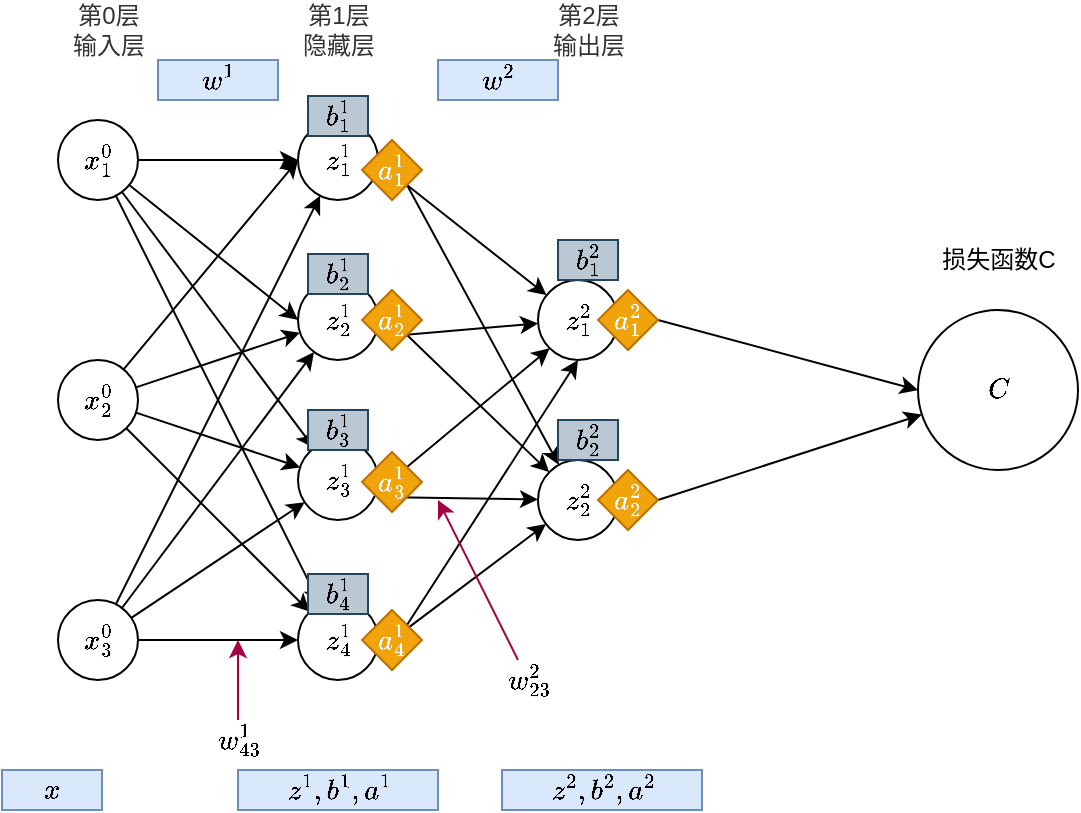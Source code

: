 <mxfile version="13.10.0" type="embed" pages="5">
    <diagram id="JoFjPnWANHTaM6GLNCuf" name="第 1 页">
        <mxGraphModel dx="1004" dy="1150" grid="1" gridSize="10" guides="1" tooltips="1" connect="1" arrows="1" fold="1" page="1" pageScale="1" pageWidth="827" pageHeight="1169" math="1" shadow="0">
            <root>
                <mxCell id="0"/>
                <mxCell id="1" parent="0"/>
                <mxCell id="11" value="" style="edgeStyle=orthogonalEdgeStyle;rounded=0;orthogonalLoop=1;jettySize=auto;html=1;" parent="1" source="2" target="5" edge="1">
                    <mxGeometry relative="1" as="geometry"/>
                </mxCell>
                <mxCell id="13" style="edgeStyle=none;rounded=0;orthogonalLoop=1;jettySize=auto;html=1;entryX=0;entryY=0.5;entryDx=0;entryDy=0;" parent="1" source="2" target="6" edge="1">
                    <mxGeometry relative="1" as="geometry"/>
                </mxCell>
                <mxCell id="15" style="edgeStyle=none;rounded=0;orthogonalLoop=1;jettySize=auto;html=1;" parent="1" source="2" target="7" edge="1">
                    <mxGeometry relative="1" as="geometry"/>
                </mxCell>
                <mxCell id="16" style="edgeStyle=none;rounded=0;orthogonalLoop=1;jettySize=auto;html=1;" parent="1" source="2" target="8" edge="1">
                    <mxGeometry relative="1" as="geometry"/>
                </mxCell>
                <mxCell id="2" value="$$x^0_1$$" style="ellipse;whiteSpace=wrap;html=1;" parent="1" vertex="1">
                    <mxGeometry x="158" y="180" width="40" height="40" as="geometry"/>
                </mxCell>
                <mxCell id="14" style="edgeStyle=none;rounded=0;orthogonalLoop=1;jettySize=auto;html=1;entryX=0;entryY=0.5;entryDx=0;entryDy=0;" parent="1" source="3" target="5" edge="1">
                    <mxGeometry relative="1" as="geometry"/>
                </mxCell>
                <mxCell id="17" style="edgeStyle=none;rounded=0;orthogonalLoop=1;jettySize=auto;html=1;" parent="1" source="3" target="6" edge="1">
                    <mxGeometry relative="1" as="geometry"/>
                </mxCell>
                <mxCell id="18" style="edgeStyle=none;rounded=0;orthogonalLoop=1;jettySize=auto;html=1;" parent="1" source="3" target="7" edge="1">
                    <mxGeometry relative="1" as="geometry"/>
                </mxCell>
                <mxCell id="19" style="edgeStyle=none;rounded=0;orthogonalLoop=1;jettySize=auto;html=1;" parent="1" source="3" target="8" edge="1">
                    <mxGeometry relative="1" as="geometry"/>
                </mxCell>
                <mxCell id="3" value="&lt;span&gt;$$x^0_2$$&lt;/span&gt;" style="ellipse;whiteSpace=wrap;html=1;" parent="1" vertex="1">
                    <mxGeometry x="158" y="300" width="40" height="40" as="geometry"/>
                </mxCell>
                <mxCell id="20" style="edgeStyle=none;rounded=0;orthogonalLoop=1;jettySize=auto;html=1;" parent="1" source="4" target="5" edge="1">
                    <mxGeometry relative="1" as="geometry"/>
                </mxCell>
                <mxCell id="21" style="edgeStyle=none;rounded=0;orthogonalLoop=1;jettySize=auto;html=1;" parent="1" source="4" target="6" edge="1">
                    <mxGeometry relative="1" as="geometry"/>
                </mxCell>
                <mxCell id="22" style="edgeStyle=none;rounded=0;orthogonalLoop=1;jettySize=auto;html=1;" parent="1" source="4" target="7" edge="1">
                    <mxGeometry relative="1" as="geometry"/>
                </mxCell>
                <mxCell id="23" style="edgeStyle=none;rounded=0;orthogonalLoop=1;jettySize=auto;html=1;exitX=1;exitY=0.5;exitDx=0;exitDy=0;" parent="1" source="4" target="8" edge="1">
                    <mxGeometry relative="1" as="geometry"/>
                </mxCell>
                <mxCell id="4" value="$$x^0_3$$" style="ellipse;whiteSpace=wrap;html=1;" parent="1" vertex="1">
                    <mxGeometry x="158" y="420" width="40" height="40" as="geometry"/>
                </mxCell>
                <mxCell id="26" style="edgeStyle=none;rounded=0;orthogonalLoop=1;jettySize=auto;html=1;exitX=1;exitY=1;exitDx=0;exitDy=0;" parent="1" source="53" target="9" edge="1">
                    <mxGeometry relative="1" as="geometry"/>
                </mxCell>
                <mxCell id="27" style="edgeStyle=none;rounded=0;orthogonalLoop=1;jettySize=auto;html=1;exitX=1;exitY=1;exitDx=0;exitDy=0;" parent="1" source="53" target="10" edge="1">
                    <mxGeometry relative="1" as="geometry"/>
                </mxCell>
                <mxCell id="5" value="$$z^1_1$$" style="ellipse;whiteSpace=wrap;html=1;" parent="1" vertex="1">
                    <mxGeometry x="278" y="180" width="40" height="40" as="geometry"/>
                </mxCell>
                <mxCell id="28" style="edgeStyle=none;rounded=0;orthogonalLoop=1;jettySize=auto;html=1;" parent="1" target="9" edge="1">
                    <mxGeometry relative="1" as="geometry">
                        <mxPoint x="325" y="288" as="sourcePoint"/>
                    </mxGeometry>
                </mxCell>
                <mxCell id="29" style="edgeStyle=none;rounded=0;orthogonalLoop=1;jettySize=auto;html=1;exitX=1;exitY=1;exitDx=0;exitDy=0;" parent="1" source="56" target="10" edge="1">
                    <mxGeometry relative="1" as="geometry"/>
                </mxCell>
                <mxCell id="6" value="$$z_2^1$$" style="ellipse;whiteSpace=wrap;html=1;" parent="1" vertex="1">
                    <mxGeometry x="278" y="260" width="40" height="40" as="geometry"/>
                </mxCell>
                <mxCell id="30" style="edgeStyle=none;rounded=0;orthogonalLoop=1;jettySize=auto;html=1;exitX=1;exitY=0;exitDx=0;exitDy=0;entryX=0;entryY=1;entryDx=0;entryDy=0;" parent="1" source="57" target="9" edge="1">
                    <mxGeometry relative="1" as="geometry"/>
                </mxCell>
                <mxCell id="32" style="edgeStyle=none;rounded=0;orthogonalLoop=1;jettySize=auto;html=1;exitX=0;exitY=1;exitDx=0;exitDy=0;" parent="1" source="57" target="10" edge="1">
                    <mxGeometry relative="1" as="geometry"/>
                </mxCell>
                <mxCell id="7" value="$$z_3^1$$" style="ellipse;whiteSpace=wrap;html=1;" parent="1" vertex="1">
                    <mxGeometry x="278" y="340" width="40" height="40" as="geometry"/>
                </mxCell>
                <mxCell id="31" style="edgeStyle=none;rounded=0;orthogonalLoop=1;jettySize=auto;html=1;entryX=0.5;entryY=1;entryDx=0;entryDy=0;exitX=1;exitY=0;exitDx=0;exitDy=0;" parent="1" source="59" target="9" edge="1">
                    <mxGeometry relative="1" as="geometry"/>
                </mxCell>
                <mxCell id="33" style="edgeStyle=none;rounded=0;orthogonalLoop=1;jettySize=auto;html=1;" parent="1" source="59" target="10" edge="1">
                    <mxGeometry relative="1" as="geometry"/>
                </mxCell>
                <mxCell id="8" value="$$z_4^1$$" style="ellipse;whiteSpace=wrap;html=1;" parent="1" vertex="1">
                    <mxGeometry x="278" y="420" width="40" height="40" as="geometry"/>
                </mxCell>
                <mxCell id="9" value="$$z^2_1$$" style="ellipse;whiteSpace=wrap;html=1;" parent="1" vertex="1">
                    <mxGeometry x="398" y="260" width="40" height="40" as="geometry"/>
                </mxCell>
                <mxCell id="10" value="$$z^2_2$$" style="ellipse;whiteSpace=wrap;html=1;" parent="1" vertex="1">
                    <mxGeometry x="398" y="350" width="40" height="40" as="geometry"/>
                </mxCell>
                <mxCell id="24" style="edgeStyle=none;rounded=0;orthogonalLoop=1;jettySize=auto;html=1;exitX=1;exitY=0;exitDx=0;exitDy=0;" parent="1" source="4" target="4" edge="1">
                    <mxGeometry relative="1" as="geometry"/>
                </mxCell>
                <mxCell id="34" style="edgeStyle=none;rounded=0;orthogonalLoop=1;jettySize=auto;html=1;exitX=1;exitY=1;exitDx=0;exitDy=0;" parent="1" source="5" target="5" edge="1">
                    <mxGeometry relative="1" as="geometry"/>
                </mxCell>
                <mxCell id="36" value="第0层&lt;br&gt;输入层" style="text;html=1;resizable=0;autosize=1;align=center;verticalAlign=middle;points=[];fillColor=none;strokeColor=none;rounded=0;fontColor=#333333;" parent="1" vertex="1">
                    <mxGeometry x="158" y="120" width="50" height="30" as="geometry"/>
                </mxCell>
                <mxCell id="37" value="第1层&lt;br&gt;隐藏层" style="text;html=1;resizable=0;autosize=1;align=center;verticalAlign=middle;points=[];fillColor=none;strokeColor=none;rounded=0;fontColor=#333333;" parent="1" vertex="1">
                    <mxGeometry x="273" y="120" width="50" height="30" as="geometry"/>
                </mxCell>
                <mxCell id="38" value="第2层&lt;br&gt;输出层" style="text;html=1;resizable=0;autosize=1;align=center;verticalAlign=middle;points=[];fillColor=none;strokeColor=none;rounded=0;fontColor=#333333;" parent="1" vertex="1">
                    <mxGeometry x="398" y="120" width="50" height="30" as="geometry"/>
                </mxCell>
                <mxCell id="40" style="edgeStyle=none;rounded=0;orthogonalLoop=1;jettySize=auto;html=1;fillColor=#d80073;strokeColor=#A50040;" parent="1" source="39" edge="1">
                    <mxGeometry relative="1" as="geometry">
                        <mxPoint x="348" y="370" as="targetPoint"/>
                    </mxGeometry>
                </mxCell>
                <mxCell id="39" value="$$w_{23}^2$$" style="text;html=1;resizable=0;autosize=1;align=center;verticalAlign=middle;points=[];fillColor=none;strokeColor=none;rounded=0;" parent="1" vertex="1">
                    <mxGeometry x="348" y="450" width="90" height="20" as="geometry"/>
                </mxCell>
                <mxCell id="42" style="edgeStyle=none;rounded=0;orthogonalLoop=1;jettySize=auto;html=1;fillColor=#d80073;strokeColor=#A50040;" parent="1" source="41" edge="1">
                    <mxGeometry relative="1" as="geometry">
                        <mxPoint x="248" y="440" as="targetPoint"/>
                    </mxGeometry>
                </mxCell>
                <mxCell id="41" value="$$w_{43}^1$$" style="text;html=1;resizable=0;autosize=1;align=center;verticalAlign=middle;points=[];fillColor=none;strokeColor=none;rounded=0;" parent="1" vertex="1">
                    <mxGeometry x="203" y="480" width="90" height="20" as="geometry"/>
                </mxCell>
                <mxCell id="44" value="$$b_2^1$$" style="whiteSpace=wrap;html=1;fillColor=#bac8d3;strokeColor=#23445d;" parent="1" vertex="1">
                    <mxGeometry x="283" y="247" width="30" height="20" as="geometry"/>
                </mxCell>
                <mxCell id="45" value="$$b_3^1$$" style="whiteSpace=wrap;html=1;fillColor=#bac8d3;strokeColor=#23445d;" parent="1" vertex="1">
                    <mxGeometry x="283" y="325" width="30" height="20" as="geometry"/>
                </mxCell>
                <mxCell id="46" value="$$b_4^1$$" style="whiteSpace=wrap;html=1;fillColor=#bac8d3;strokeColor=#23445d;" parent="1" vertex="1">
                    <mxGeometry x="283" y="407" width="30" height="20" as="geometry"/>
                </mxCell>
                <mxCell id="47" value="$$b_1^2$$" style="whiteSpace=wrap;html=1;fillColor=#bac8d3;strokeColor=#23445d;" parent="1" vertex="1">
                    <mxGeometry x="408" y="240" width="30" height="20" as="geometry"/>
                </mxCell>
                <mxCell id="48" value="$$b_2^2$$" style="whiteSpace=wrap;html=1;fillColor=#bac8d3;strokeColor=#23445d;" parent="1" vertex="1">
                    <mxGeometry x="408" y="330" width="30" height="20" as="geometry"/>
                </mxCell>
                <mxCell id="49" value="$$b_1^1$$" style="whiteSpace=wrap;html=1;fillColor=#bac8d3;strokeColor=#23445d;" parent="1" vertex="1">
                    <mxGeometry x="283" y="168" width="30" height="20" as="geometry"/>
                </mxCell>
                <mxCell id="53" value="$$a_1^1$$" style="rhombus;whiteSpace=wrap;html=1;fillColor=#f0a30a;strokeColor=#BD7000;fontColor=#ffffff;" parent="1" vertex="1">
                    <mxGeometry x="310" y="190" width="30" height="30" as="geometry"/>
                </mxCell>
                <mxCell id="56" value="$$a_2^1$$" style="rhombus;whiteSpace=wrap;html=1;fillColor=#f0a30a;strokeColor=#BD7000;fontColor=#ffffff;" parent="1" vertex="1">
                    <mxGeometry x="310" y="265" width="30" height="30" as="geometry"/>
                </mxCell>
                <mxCell id="57" value="$$a_3^1$$" style="rhombus;whiteSpace=wrap;html=1;fillColor=#f0a30a;strokeColor=#BD7000;fontColor=#ffffff;" parent="1" vertex="1">
                    <mxGeometry x="310" y="346" width="30" height="30" as="geometry"/>
                </mxCell>
                <mxCell id="59" value="$$a_4^1$$" style="rhombus;whiteSpace=wrap;html=1;fillColor=#f0a30a;strokeColor=#BD7000;fontColor=#ffffff;" parent="1" vertex="1">
                    <mxGeometry x="310" y="425" width="30" height="30" as="geometry"/>
                </mxCell>
                <mxCell id="68" style="edgeStyle=none;rounded=0;orthogonalLoop=1;jettySize=auto;html=1;exitX=1;exitY=0.5;exitDx=0;exitDy=0;entryX=0;entryY=0.5;entryDx=0;entryDy=0;" parent="1" source="61" target="67" edge="1">
                    <mxGeometry relative="1" as="geometry"/>
                </mxCell>
                <mxCell id="61" value="$$a_1^2$$" style="rhombus;whiteSpace=wrap;html=1;fillColor=#f0a30a;strokeColor=#BD7000;fontColor=#ffffff;" parent="1" vertex="1">
                    <mxGeometry x="428" y="265" width="30" height="30" as="geometry"/>
                </mxCell>
                <mxCell id="69" style="edgeStyle=none;rounded=0;orthogonalLoop=1;jettySize=auto;html=1;exitX=1;exitY=0.5;exitDx=0;exitDy=0;" parent="1" source="62" target="67" edge="1">
                    <mxGeometry relative="1" as="geometry"/>
                </mxCell>
                <mxCell id="62" value="$$a_2^2$$" style="rhombus;whiteSpace=wrap;html=1;fillColor=#f0a30a;strokeColor=#BD7000;fontColor=#ffffff;" parent="1" vertex="1">
                    <mxGeometry x="428" y="355" width="30" height="30" as="geometry"/>
                </mxCell>
                <mxCell id="67" value="$$C$$" style="ellipse;whiteSpace=wrap;html=1;" parent="1" vertex="1">
                    <mxGeometry x="588" y="275" width="80" height="80" as="geometry"/>
                </mxCell>
                <mxCell id="72" value="损失函数C" style="text;html=1;resizable=0;autosize=1;align=center;verticalAlign=middle;points=[];fillColor=none;strokeColor=none;rounded=0;" parent="1" vertex="1">
                    <mxGeometry x="593" y="240" width="70" height="20" as="geometry"/>
                </mxCell>
                <mxCell id="73" value="$$x$$" style="text;html=1;resizable=0;autosize=1;align=center;verticalAlign=middle;points=[];fillColor=#dae8fc;strokeColor=#6c8ebf;rounded=0;" parent="1" vertex="1">
                    <mxGeometry x="130" y="505" width="50" height="20" as="geometry"/>
                </mxCell>
                <mxCell id="74" value="$$z^1,b^1,a^1$$" style="text;html=1;resizable=0;autosize=1;align=center;verticalAlign=middle;points=[];fillColor=#dae8fc;strokeColor=#6c8ebf;rounded=0;" parent="1" vertex="1">
                    <mxGeometry x="248" y="505" width="100" height="20" as="geometry"/>
                </mxCell>
                <mxCell id="75" value="$$w^1$$" style="text;html=1;resizable=0;autosize=1;align=center;verticalAlign=middle;points=[];fillColor=#dae8fc;strokeColor=#6c8ebf;rounded=0;" parent="1" vertex="1">
                    <mxGeometry x="208" y="150" width="60" height="20" as="geometry"/>
                </mxCell>
                <mxCell id="76" value="$$w^2$$" style="text;html=1;resizable=0;autosize=1;align=center;verticalAlign=middle;points=[];fillColor=#dae8fc;strokeColor=#6c8ebf;rounded=0;" parent="1" vertex="1">
                    <mxGeometry x="348" y="150" width="60" height="20" as="geometry"/>
                </mxCell>
                <mxCell id="77" value="$$z^2,b^2,a^2$$" style="text;html=1;resizable=0;autosize=1;align=center;verticalAlign=middle;points=[];fillColor=#dae8fc;strokeColor=#6c8ebf;rounded=0;" parent="1" vertex="1">
                    <mxGeometry x="380" y="505" width="100" height="20" as="geometry"/>
                </mxCell>
            </root>
        </mxGraphModel>
    </diagram>
    <diagram id="4fhGQCXXHuoIsLix_Lll" name="第 2 页">
        <mxGraphModel dx="1004" dy="1150" grid="1" gridSize="10" guides="1" tooltips="1" connect="1" arrows="1" fold="1" page="1" pageScale="1" pageWidth="1169" pageHeight="827" math="1" shadow="0">
            <root>
                <mxCell id="74tUjY_nfa3C_GWKzN-9-0"/>
                <mxCell id="74tUjY_nfa3C_GWKzN-9-1" parent="74tUjY_nfa3C_GWKzN-9-0"/>
                <mxCell id="bEuXkwAcWk5tNLvYDgNL-44" value="" style="whiteSpace=wrap;html=1;rounded=1;opacity=60;" parent="74tUjY_nfa3C_GWKzN-9-1" vertex="1">
                    <mxGeometry x="620" y="180" width="390" height="150" as="geometry"/>
                </mxCell>
                <mxCell id="bEuXkwAcWk5tNLvYDgNL-43" value="" style="whiteSpace=wrap;html=1;glass=1;rounded=1;fillColor=none;opacity=60;" parent="74tUjY_nfa3C_GWKzN-9-1" vertex="1">
                    <mxGeometry x="220" y="180" width="390" height="150" as="geometry"/>
                </mxCell>
                <mxCell id="bEuXkwAcWk5tNLvYDgNL-17" style="edgeStyle=none;rounded=0;orthogonalLoop=1;jettySize=auto;html=1;exitX=1;exitY=0.5;exitDx=0;exitDy=0;entryX=0;entryY=0.5;entryDx=0;entryDy=0;" parent="74tUjY_nfa3C_GWKzN-9-1" source="bEuXkwAcWk5tNLvYDgNL-0" target="bEuXkwAcWk5tNLvYDgNL-2" edge="1">
                    <mxGeometry relative="1" as="geometry"/>
                </mxCell>
                <mxCell id="bEuXkwAcWk5tNLvYDgNL-0" value="$$x$$" style="whiteSpace=wrap;html=1;" parent="74tUjY_nfa3C_GWKzN-9-1" vertex="1">
                    <mxGeometry x="160" y="200" width="40" height="40" as="geometry"/>
                </mxCell>
                <mxCell id="bEuXkwAcWk5tNLvYDgNL-18" style="edgeStyle=none;rounded=0;orthogonalLoop=1;jettySize=auto;html=1;" parent="74tUjY_nfa3C_GWKzN-9-1" source="bEuXkwAcWk5tNLvYDgNL-36" target="bEuXkwAcWk5tNLvYDgNL-2" edge="1">
                    <mxGeometry relative="1" as="geometry">
                        <mxPoint x="200" y="300" as="sourcePoint"/>
                    </mxGeometry>
                </mxCell>
                <mxCell id="bEuXkwAcWk5tNLvYDgNL-19" style="edgeStyle=none;rounded=0;orthogonalLoop=1;jettySize=auto;html=1;exitX=1;exitY=0.5;exitDx=0;exitDy=0;" parent="74tUjY_nfa3C_GWKzN-9-1" source="bEuXkwAcWk5tNLvYDgNL-2" target="bEuXkwAcWk5tNLvYDgNL-5" edge="1">
                    <mxGeometry relative="1" as="geometry"/>
                </mxCell>
                <mxCell id="bEuXkwAcWk5tNLvYDgNL-2" value="$$\times$$" style="ellipse;whiteSpace=wrap;html=1;fillColor=#f5f5f5;strokeColor=#666666;fontColor=#333333;" parent="74tUjY_nfa3C_GWKzN-9-1" vertex="1">
                    <mxGeometry x="240" y="200" width="40" height="40" as="geometry"/>
                </mxCell>
                <mxCell id="bEuXkwAcWk5tNLvYDgNL-22" value="" style="edgeStyle=none;rounded=0;orthogonalLoop=1;jettySize=auto;html=1;" parent="74tUjY_nfa3C_GWKzN-9-1" source="bEuXkwAcWk5tNLvYDgNL-4" target="bEuXkwAcWk5tNLvYDgNL-6" edge="1">
                    <mxGeometry relative="1" as="geometry"/>
                </mxCell>
                <mxCell id="bEuXkwAcWk5tNLvYDgNL-4" value="$$z^1$$" style="whiteSpace=wrap;html=1;" parent="74tUjY_nfa3C_GWKzN-9-1" vertex="1">
                    <mxGeometry x="400" y="200" width="40" height="40" as="geometry"/>
                </mxCell>
                <mxCell id="bEuXkwAcWk5tNLvYDgNL-21" value="" style="edgeStyle=none;rounded=0;orthogonalLoop=1;jettySize=auto;html=1;" parent="74tUjY_nfa3C_GWKzN-9-1" source="bEuXkwAcWk5tNLvYDgNL-5" target="bEuXkwAcWk5tNLvYDgNL-4" edge="1">
                    <mxGeometry relative="1" as="geometry"/>
                </mxCell>
                <mxCell id="bEuXkwAcWk5tNLvYDgNL-5" value="$$+$$" style="ellipse;whiteSpace=wrap;html=1;fillColor=#f5f5f5;strokeColor=#666666;fontColor=#333333;" parent="74tUjY_nfa3C_GWKzN-9-1" vertex="1">
                    <mxGeometry x="320" y="200" width="40" height="40" as="geometry"/>
                </mxCell>
                <mxCell id="bEuXkwAcWk5tNLvYDgNL-23" value="" style="edgeStyle=none;rounded=0;orthogonalLoop=1;jettySize=auto;html=1;" parent="74tUjY_nfa3C_GWKzN-9-1" source="bEuXkwAcWk5tNLvYDgNL-6" target="bEuXkwAcWk5tNLvYDgNL-8" edge="1">
                    <mxGeometry relative="1" as="geometry"/>
                </mxCell>
                <mxCell id="bEuXkwAcWk5tNLvYDgNL-6" value="$$\sigma^1$$" style="ellipse;whiteSpace=wrap;html=1;fillColor=#f5f5f5;strokeColor=#666666;fontColor=#333333;" parent="74tUjY_nfa3C_GWKzN-9-1" vertex="1">
                    <mxGeometry x="480" y="200" width="40" height="40" as="geometry"/>
                </mxCell>
                <mxCell id="bEuXkwAcWk5tNLvYDgNL-20" style="edgeStyle=none;rounded=0;orthogonalLoop=1;jettySize=auto;html=1;exitX=0.5;exitY=0;exitDx=0;exitDy=0;entryX=0.5;entryY=1;entryDx=0;entryDy=0;" parent="74tUjY_nfa3C_GWKzN-9-1" source="bEuXkwAcWk5tNLvYDgNL-7" target="bEuXkwAcWk5tNLvYDgNL-5" edge="1">
                    <mxGeometry relative="1" as="geometry"/>
                </mxCell>
                <mxCell id="bEuXkwAcWk5tNLvYDgNL-7" value="$$b^1$$" style="whiteSpace=wrap;html=1;" parent="74tUjY_nfa3C_GWKzN-9-1" vertex="1">
                    <mxGeometry x="320" y="280" width="40" height="40" as="geometry"/>
                </mxCell>
                <mxCell id="bEuXkwAcWk5tNLvYDgNL-25" value="" style="edgeStyle=none;rounded=0;orthogonalLoop=1;jettySize=auto;html=1;" parent="74tUjY_nfa3C_GWKzN-9-1" source="bEuXkwAcWk5tNLvYDgNL-8" target="bEuXkwAcWk5tNLvYDgNL-10" edge="1">
                    <mxGeometry relative="1" as="geometry"/>
                </mxCell>
                <mxCell id="bEuXkwAcWk5tNLvYDgNL-8" value="$$a^1$$" style="whiteSpace=wrap;html=1;" parent="74tUjY_nfa3C_GWKzN-9-1" vertex="1">
                    <mxGeometry x="560" y="200" width="40" height="40" as="geometry"/>
                </mxCell>
                <mxCell id="bEuXkwAcWk5tNLvYDgNL-42" value="" style="edgeStyle=none;rounded=0;orthogonalLoop=1;jettySize=auto;html=1;" parent="74tUjY_nfa3C_GWKzN-9-1" source="bEuXkwAcWk5tNLvYDgNL-9" target="bEuXkwAcWk5tNLvYDgNL-10" edge="1">
                    <mxGeometry relative="1" as="geometry"/>
                </mxCell>
                <mxCell id="bEuXkwAcWk5tNLvYDgNL-9" value="$$w^2$$" style="whiteSpace=wrap;html=1;fillColor=#f8cecc;strokeColor=#b85450;" parent="74tUjY_nfa3C_GWKzN-9-1" vertex="1">
                    <mxGeometry x="640" y="280" width="40" height="40" as="geometry"/>
                </mxCell>
                <mxCell id="bEuXkwAcWk5tNLvYDgNL-26" value="" style="edgeStyle=none;rounded=0;orthogonalLoop=1;jettySize=auto;html=1;" parent="74tUjY_nfa3C_GWKzN-9-1" source="bEuXkwAcWk5tNLvYDgNL-10" target="bEuXkwAcWk5tNLvYDgNL-12" edge="1">
                    <mxGeometry relative="1" as="geometry"/>
                </mxCell>
                <mxCell id="bEuXkwAcWk5tNLvYDgNL-10" value="$$\times$$" style="ellipse;whiteSpace=wrap;html=1;fillColor=#f5f5f5;strokeColor=#666666;fontColor=#333333;" parent="74tUjY_nfa3C_GWKzN-9-1" vertex="1">
                    <mxGeometry x="640" y="200" width="40" height="40" as="geometry"/>
                </mxCell>
                <mxCell id="bEuXkwAcWk5tNLvYDgNL-30" value="" style="edgeStyle=none;rounded=0;orthogonalLoop=1;jettySize=auto;html=1;" parent="74tUjY_nfa3C_GWKzN-9-1" source="bEuXkwAcWk5tNLvYDgNL-11" target="bEuXkwAcWk5tNLvYDgNL-15" edge="1">
                    <mxGeometry relative="1" as="geometry"/>
                </mxCell>
                <mxCell id="bEuXkwAcWk5tNLvYDgNL-11" value="$$z^2$$" style="whiteSpace=wrap;html=1;" parent="74tUjY_nfa3C_GWKzN-9-1" vertex="1">
                    <mxGeometry x="800" y="200" width="40" height="40" as="geometry"/>
                </mxCell>
                <mxCell id="bEuXkwAcWk5tNLvYDgNL-29" value="" style="edgeStyle=none;rounded=0;orthogonalLoop=1;jettySize=auto;html=1;" parent="74tUjY_nfa3C_GWKzN-9-1" source="bEuXkwAcWk5tNLvYDgNL-12" target="bEuXkwAcWk5tNLvYDgNL-11" edge="1">
                    <mxGeometry relative="1" as="geometry"/>
                </mxCell>
                <mxCell id="bEuXkwAcWk5tNLvYDgNL-12" value="$$+$$" style="ellipse;whiteSpace=wrap;html=1;fillColor=#f5f5f5;strokeColor=#666666;fontColor=#333333;" parent="74tUjY_nfa3C_GWKzN-9-1" vertex="1">
                    <mxGeometry x="720" y="200" width="40" height="40" as="geometry"/>
                </mxCell>
                <mxCell id="bEuXkwAcWk5tNLvYDgNL-27" value="" style="edgeStyle=none;rounded=0;orthogonalLoop=1;jettySize=auto;html=1;" parent="74tUjY_nfa3C_GWKzN-9-1" source="bEuXkwAcWk5tNLvYDgNL-13" target="bEuXkwAcWk5tNLvYDgNL-12" edge="1">
                    <mxGeometry relative="1" as="geometry"/>
                </mxCell>
                <mxCell id="bEuXkwAcWk5tNLvYDgNL-13" value="$$b^2$$" style="whiteSpace=wrap;html=1;fillColor=#f8cecc;strokeColor=#b85450;" parent="74tUjY_nfa3C_GWKzN-9-1" vertex="1">
                    <mxGeometry x="720" y="280" width="40" height="40" as="geometry"/>
                </mxCell>
                <mxCell id="bEuXkwAcWk5tNLvYDgNL-31" value="" style="edgeStyle=none;rounded=0;orthogonalLoop=1;jettySize=auto;html=1;" parent="74tUjY_nfa3C_GWKzN-9-1" source="bEuXkwAcWk5tNLvYDgNL-15" target="bEuXkwAcWk5tNLvYDgNL-16" edge="1">
                    <mxGeometry relative="1" as="geometry"/>
                </mxCell>
                <mxCell id="bEuXkwAcWk5tNLvYDgNL-15" value="$$\sigma^2$$" style="ellipse;whiteSpace=wrap;html=1;fillColor=#f5f5f5;strokeColor=#666666;fontColor=#333333;" parent="74tUjY_nfa3C_GWKzN-9-1" vertex="1">
                    <mxGeometry x="880" y="200" width="40" height="40" as="geometry"/>
                </mxCell>
                <mxCell id="bEuXkwAcWk5tNLvYDgNL-39" value="" style="edgeStyle=none;rounded=0;orthogonalLoop=1;jettySize=auto;html=1;" parent="74tUjY_nfa3C_GWKzN-9-1" source="bEuXkwAcWk5tNLvYDgNL-16" edge="1">
                    <mxGeometry relative="1" as="geometry">
                        <mxPoint x="1040" y="220" as="targetPoint"/>
                    </mxGeometry>
                </mxCell>
                <mxCell id="bEuXkwAcWk5tNLvYDgNL-16" value="$$a^2$$" style="whiteSpace=wrap;html=1;fillColor=#f8cecc;strokeColor=#b85450;" parent="74tUjY_nfa3C_GWKzN-9-1" vertex="1">
                    <mxGeometry x="960" y="200" width="40" height="40" as="geometry"/>
                </mxCell>
                <mxCell id="bEuXkwAcWk5tNLvYDgNL-32" value="$$x$$" style="whiteSpace=wrap;html=1;" parent="74tUjY_nfa3C_GWKzN-9-1" vertex="1">
                    <mxGeometry x="160" y="200" width="40" height="40" as="geometry"/>
                </mxCell>
                <mxCell id="bEuXkwAcWk5tNLvYDgNL-33" value="$$z^2$$" style="whiteSpace=wrap;html=1;fillColor=#f8cecc;strokeColor=#b85450;" parent="74tUjY_nfa3C_GWKzN-9-1" vertex="1">
                    <mxGeometry x="800" y="200" width="40" height="40" as="geometry"/>
                </mxCell>
                <mxCell id="bEuXkwAcWk5tNLvYDgNL-34" value="$$a^1$$" style="whiteSpace=wrap;html=1;fillColor=#f8cecc;strokeColor=#b85450;" parent="74tUjY_nfa3C_GWKzN-9-1" vertex="1">
                    <mxGeometry x="560" y="200" width="40" height="40" as="geometry"/>
                </mxCell>
                <mxCell id="bEuXkwAcWk5tNLvYDgNL-35" value="$$z^1$$" style="whiteSpace=wrap;html=1;fillColor=#f8cecc;strokeColor=#b85450;" parent="74tUjY_nfa3C_GWKzN-9-1" vertex="1">
                    <mxGeometry x="400" y="200" width="40" height="40" as="geometry"/>
                </mxCell>
                <mxCell id="bEuXkwAcWk5tNLvYDgNL-36" value="$$w^1$$" style="whiteSpace=wrap;html=1;fillColor=#f8cecc;strokeColor=#b85450;" parent="74tUjY_nfa3C_GWKzN-9-1" vertex="1">
                    <mxGeometry x="240" y="280" width="40" height="40" as="geometry"/>
                </mxCell>
                <mxCell id="bEuXkwAcWk5tNLvYDgNL-37" value="$$b^1$$" style="whiteSpace=wrap;html=1;fillColor=#f8cecc;strokeColor=#b85450;" parent="74tUjY_nfa3C_GWKzN-9-1" vertex="1">
                    <mxGeometry x="320" y="280" width="40" height="40" as="geometry"/>
                </mxCell>
                <mxCell id="bEuXkwAcWk5tNLvYDgNL-45" value="第1层" style="text;html=1;resizable=0;autosize=1;align=center;verticalAlign=middle;points=[];fillColor=none;strokeColor=none;rounded=0;shadow=1;glass=1;sketch=1;opacity=60;" parent="74tUjY_nfa3C_GWKzN-9-1" vertex="1">
                    <mxGeometry x="515" y="300" width="50" height="20" as="geometry"/>
                </mxCell>
                <mxCell id="bEuXkwAcWk5tNLvYDgNL-46" value="第2层" style="text;html=1;resizable=0;autosize=1;align=center;verticalAlign=middle;points=[];fillColor=none;strokeColor=none;rounded=0;shadow=1;glass=1;sketch=1;opacity=60;" parent="74tUjY_nfa3C_GWKzN-9-1" vertex="1">
                    <mxGeometry x="950" y="300" width="50" height="20" as="geometry"/>
                </mxCell>
                <mxCell id="bEuXkwAcWk5tNLvYDgNL-66" value="" style="group" parent="74tUjY_nfa3C_GWKzN-9-1" vertex="1" connectable="0">
                    <mxGeometry x="160" y="340" width="450" height="150" as="geometry"/>
                </mxCell>
                <mxCell id="bEuXkwAcWk5tNLvYDgNL-47" value="" style="whiteSpace=wrap;html=1;rounded=1;opacity=60;" parent="bEuXkwAcWk5tNLvYDgNL-66" vertex="1">
                    <mxGeometry x="60" width="390" height="150" as="geometry"/>
                </mxCell>
                <mxCell id="bEuXkwAcWk5tNLvYDgNL-49" value="$$a^{L-1}$$" style="whiteSpace=wrap;html=1;fillColor=#ffcccc;strokeColor=#36393d;" parent="bEuXkwAcWk5tNLvYDgNL-66" vertex="1">
                    <mxGeometry y="20" width="40" height="40" as="geometry"/>
                </mxCell>
                <mxCell id="bEuXkwAcWk5tNLvYDgNL-51" value="$$w^L$$" style="whiteSpace=wrap;html=1;fillColor=#f8cecc;strokeColor=#b85450;" parent="bEuXkwAcWk5tNLvYDgNL-66" vertex="1">
                    <mxGeometry x="80" y="100" width="40" height="40" as="geometry"/>
                </mxCell>
                <mxCell id="bEuXkwAcWk5tNLvYDgNL-53" value="$$\times$$" style="ellipse;whiteSpace=wrap;html=1;fillColor=#f5f5f5;strokeColor=#666666;fontColor=#333333;" parent="bEuXkwAcWk5tNLvYDgNL-66" vertex="1">
                    <mxGeometry x="80" y="20" width="40" height="40" as="geometry"/>
                </mxCell>
                <mxCell id="bEuXkwAcWk5tNLvYDgNL-48" value="" style="edgeStyle=none;rounded=0;orthogonalLoop=1;jettySize=auto;html=1;" parent="bEuXkwAcWk5tNLvYDgNL-66" source="bEuXkwAcWk5tNLvYDgNL-49" target="bEuXkwAcWk5tNLvYDgNL-53" edge="1">
                    <mxGeometry relative="1" as="geometry"/>
                </mxCell>
                <mxCell id="bEuXkwAcWk5tNLvYDgNL-50" value="" style="edgeStyle=none;rounded=0;orthogonalLoop=1;jettySize=auto;html=1;" parent="bEuXkwAcWk5tNLvYDgNL-66" source="bEuXkwAcWk5tNLvYDgNL-51" target="bEuXkwAcWk5tNLvYDgNL-53" edge="1">
                    <mxGeometry relative="1" as="geometry"/>
                </mxCell>
                <mxCell id="bEuXkwAcWk5tNLvYDgNL-55" value="$$z^L$$" style="whiteSpace=wrap;html=1;fillColor=#ffcccc;strokeColor=#36393d;" parent="bEuXkwAcWk5tNLvYDgNL-66" vertex="1">
                    <mxGeometry x="240" y="20" width="40" height="40" as="geometry"/>
                </mxCell>
                <mxCell id="bEuXkwAcWk5tNLvYDgNL-56" value="" style="edgeStyle=none;rounded=0;orthogonalLoop=1;jettySize=auto;html=1;" parent="bEuXkwAcWk5tNLvYDgNL-66" source="bEuXkwAcWk5tNLvYDgNL-57" target="bEuXkwAcWk5tNLvYDgNL-55" edge="1">
                    <mxGeometry relative="1" as="geometry"/>
                </mxCell>
                <mxCell id="bEuXkwAcWk5tNLvYDgNL-57" value="$$+$$" style="ellipse;whiteSpace=wrap;html=1;fillColor=#f5f5f5;strokeColor=#666666;fontColor=#333333;" parent="bEuXkwAcWk5tNLvYDgNL-66" vertex="1">
                    <mxGeometry x="160" y="20" width="40" height="40" as="geometry"/>
                </mxCell>
                <mxCell id="bEuXkwAcWk5tNLvYDgNL-52" value="" style="edgeStyle=none;rounded=0;orthogonalLoop=1;jettySize=auto;html=1;" parent="bEuXkwAcWk5tNLvYDgNL-66" source="bEuXkwAcWk5tNLvYDgNL-53" target="bEuXkwAcWk5tNLvYDgNL-57" edge="1">
                    <mxGeometry relative="1" as="geometry"/>
                </mxCell>
                <mxCell id="bEuXkwAcWk5tNLvYDgNL-58" value="" style="edgeStyle=none;rounded=0;orthogonalLoop=1;jettySize=auto;html=1;" parent="bEuXkwAcWk5tNLvYDgNL-66" source="bEuXkwAcWk5tNLvYDgNL-59" target="bEuXkwAcWk5tNLvYDgNL-57" edge="1">
                    <mxGeometry relative="1" as="geometry"/>
                </mxCell>
                <mxCell id="bEuXkwAcWk5tNLvYDgNL-59" value="$$b^L$$" style="whiteSpace=wrap;html=1;fillColor=#f8cecc;strokeColor=#b85450;" parent="bEuXkwAcWk5tNLvYDgNL-66" vertex="1">
                    <mxGeometry x="160" y="100" width="40" height="40" as="geometry"/>
                </mxCell>
                <mxCell id="bEuXkwAcWk5tNLvYDgNL-61" value="$$\sigma^L$$" style="ellipse;whiteSpace=wrap;html=1;fillColor=#f5f5f5;strokeColor=#666666;fontColor=#333333;" parent="bEuXkwAcWk5tNLvYDgNL-66" vertex="1">
                    <mxGeometry x="320" y="20" width="40" height="40" as="geometry"/>
                </mxCell>
                <mxCell id="bEuXkwAcWk5tNLvYDgNL-54" value="" style="edgeStyle=none;rounded=0;orthogonalLoop=1;jettySize=auto;html=1;" parent="bEuXkwAcWk5tNLvYDgNL-66" source="bEuXkwAcWk5tNLvYDgNL-55" target="bEuXkwAcWk5tNLvYDgNL-61" edge="1">
                    <mxGeometry relative="1" as="geometry"/>
                </mxCell>
                <mxCell id="bEuXkwAcWk5tNLvYDgNL-62" value="$$a^L$$" style="whiteSpace=wrap;html=1;fillColor=#f8cecc;strokeColor=#b85450;" parent="bEuXkwAcWk5tNLvYDgNL-66" vertex="1">
                    <mxGeometry x="400" y="20" width="40" height="40" as="geometry"/>
                </mxCell>
                <mxCell id="bEuXkwAcWk5tNLvYDgNL-60" value="" style="edgeStyle=none;rounded=0;orthogonalLoop=1;jettySize=auto;html=1;" parent="bEuXkwAcWk5tNLvYDgNL-66" source="bEuXkwAcWk5tNLvYDgNL-61" target="bEuXkwAcWk5tNLvYDgNL-62" edge="1">
                    <mxGeometry relative="1" as="geometry"/>
                </mxCell>
                <mxCell id="bEuXkwAcWk5tNLvYDgNL-65" value="第L层" style="text;html=1;resizable=0;autosize=1;align=center;verticalAlign=middle;points=[];fillColor=none;strokeColor=none;rounded=0;shadow=1;glass=1;sketch=1;opacity=60;" parent="bEuXkwAcWk5tNLvYDgNL-66" vertex="1">
                    <mxGeometry x="390" y="120" width="50" height="20" as="geometry"/>
                </mxCell>
                <mxCell id="bEuXkwAcWk5tNLvYDgNL-121" value="" style="edgeStyle=none;rounded=0;orthogonalLoop=1;jettySize=auto;html=1;" parent="74tUjY_nfa3C_GWKzN-9-1" source="bEuXkwAcWk5tNLvYDgNL-122" target="bEuXkwAcWk5tNLvYDgNL-124" edge="1">
                    <mxGeometry relative="1" as="geometry"/>
                </mxCell>
                <mxCell id="bEuXkwAcWk5tNLvYDgNL-122" value="$$y$$" style="whiteSpace=wrap;html=1;" parent="74tUjY_nfa3C_GWKzN-9-1" vertex="1">
                    <mxGeometry x="640" y="429" width="40" height="40" as="geometry"/>
                </mxCell>
                <mxCell id="bEuXkwAcWk5tNLvYDgNL-123" value="" style="edgeStyle=none;rounded=0;orthogonalLoop=1;jettySize=auto;html=1;" parent="74tUjY_nfa3C_GWKzN-9-1" source="bEuXkwAcWk5tNLvYDgNL-124" target="bEuXkwAcWk5tNLvYDgNL-125" edge="1">
                    <mxGeometry relative="1" as="geometry"/>
                </mxCell>
                <mxCell id="bEuXkwAcWk5tNLvYDgNL-124" value="$$R$$" style="ellipse;whiteSpace=wrap;html=1;fillColor=#f5f5f5;strokeColor=#666666;fontColor=#333333;" parent="74tUjY_nfa3C_GWKzN-9-1" vertex="1">
                    <mxGeometry x="640" y="359" width="40" height="40" as="geometry"/>
                </mxCell>
                <mxCell id="bEuXkwAcWk5tNLvYDgNL-125" value="$$c$$" style="whiteSpace=wrap;html=1;fillColor=#f8cecc;strokeColor=#b85450;" parent="74tUjY_nfa3C_GWKzN-9-1" vertex="1">
                    <mxGeometry x="730" y="359" width="40" height="40" as="geometry"/>
                </mxCell>
                <mxCell id="bEuXkwAcWk5tNLvYDgNL-126" value="......" style="text;html=1;resizable=0;autosize=1;align=center;verticalAlign=middle;points=[];fillColor=none;strokeColor=none;rounded=0;shadow=1;glass=1;sketch=1;opacity=60;" parent="74tUjY_nfa3C_GWKzN-9-1" vertex="1">
                    <mxGeometry x="1040" y="210" width="40" height="20" as="geometry"/>
                </mxCell>
                <mxCell id="bEuXkwAcWk5tNLvYDgNL-127" value="" style="edgeStyle=none;rounded=0;orthogonalLoop=1;jettySize=auto;html=1;" parent="74tUjY_nfa3C_GWKzN-9-1" source="bEuXkwAcWk5tNLvYDgNL-62" target="bEuXkwAcWk5tNLvYDgNL-124" edge="1">
                    <mxGeometry relative="1" as="geometry"/>
                </mxCell>
            </root>
        </mxGraphModel>
    </diagram>
    <diagram id="Dc26atXf_0LQYJvA8Yk6" name="第 3 页">
        <mxGraphModel dx="1004" dy="1150" grid="1" gridSize="10" guides="1" tooltips="1" connect="1" arrows="1" fold="1" page="1" pageScale="1" pageWidth="1169" pageHeight="827" math="1" shadow="0">
            <root>
                <mxCell id="HNyZ9StpBx_zXulnsnDF-0"/>
                <mxCell id="HNyZ9StpBx_zXulnsnDF-1" parent="HNyZ9StpBx_zXulnsnDF-0"/>
                <mxCell id="HNyZ9StpBx_zXulnsnDF-2" value="" style="edgeStyle=orthogonalEdgeStyle;rounded=0;orthogonalLoop=1;jettySize=auto;html=1;" parent="HNyZ9StpBx_zXulnsnDF-1" source="HNyZ9StpBx_zXulnsnDF-6" target="HNyZ9StpBx_zXulnsnDF-19" edge="1">
                    <mxGeometry relative="1" as="geometry"/>
                </mxCell>
                <mxCell id="HNyZ9StpBx_zXulnsnDF-3" style="edgeStyle=none;rounded=0;orthogonalLoop=1;jettySize=auto;html=1;entryX=0;entryY=0.5;entryDx=0;entryDy=0;" parent="HNyZ9StpBx_zXulnsnDF-1" source="HNyZ9StpBx_zXulnsnDF-6" target="HNyZ9StpBx_zXulnsnDF-22" edge="1">
                    <mxGeometry relative="1" as="geometry"/>
                </mxCell>
                <mxCell id="HNyZ9StpBx_zXulnsnDF-4" style="edgeStyle=none;rounded=0;orthogonalLoop=1;jettySize=auto;html=1;" parent="HNyZ9StpBx_zXulnsnDF-1" source="HNyZ9StpBx_zXulnsnDF-6" target="HNyZ9StpBx_zXulnsnDF-25" edge="1">
                    <mxGeometry relative="1" as="geometry"/>
                </mxCell>
                <mxCell id="HNyZ9StpBx_zXulnsnDF-5" style="edgeStyle=none;rounded=0;orthogonalLoop=1;jettySize=auto;html=1;" parent="HNyZ9StpBx_zXulnsnDF-1" source="HNyZ9StpBx_zXulnsnDF-6" target="HNyZ9StpBx_zXulnsnDF-28" edge="1">
                    <mxGeometry relative="1" as="geometry"/>
                </mxCell>
                <mxCell id="HNyZ9StpBx_zXulnsnDF-6" value="$$x^0_1$$" style="ellipse;whiteSpace=wrap;html=1;" parent="HNyZ9StpBx_zXulnsnDF-1" vertex="1">
                    <mxGeometry x="158" y="180" width="40" height="40" as="geometry"/>
                </mxCell>
                <mxCell id="HNyZ9StpBx_zXulnsnDF-7" style="edgeStyle=none;rounded=0;orthogonalLoop=1;jettySize=auto;html=1;entryX=0;entryY=0.5;entryDx=0;entryDy=0;" parent="HNyZ9StpBx_zXulnsnDF-1" source="HNyZ9StpBx_zXulnsnDF-11" target="HNyZ9StpBx_zXulnsnDF-19" edge="1">
                    <mxGeometry relative="1" as="geometry"/>
                </mxCell>
                <mxCell id="HNyZ9StpBx_zXulnsnDF-8" style="edgeStyle=none;rounded=0;orthogonalLoop=1;jettySize=auto;html=1;" parent="HNyZ9StpBx_zXulnsnDF-1" source="HNyZ9StpBx_zXulnsnDF-11" target="HNyZ9StpBx_zXulnsnDF-22" edge="1">
                    <mxGeometry relative="1" as="geometry"/>
                </mxCell>
                <mxCell id="HNyZ9StpBx_zXulnsnDF-9" style="edgeStyle=none;rounded=0;orthogonalLoop=1;jettySize=auto;html=1;" parent="HNyZ9StpBx_zXulnsnDF-1" source="HNyZ9StpBx_zXulnsnDF-11" target="HNyZ9StpBx_zXulnsnDF-25" edge="1">
                    <mxGeometry relative="1" as="geometry"/>
                </mxCell>
                <mxCell id="HNyZ9StpBx_zXulnsnDF-10" style="edgeStyle=none;rounded=0;orthogonalLoop=1;jettySize=auto;html=1;" parent="HNyZ9StpBx_zXulnsnDF-1" source="HNyZ9StpBx_zXulnsnDF-11" target="HNyZ9StpBx_zXulnsnDF-28" edge="1">
                    <mxGeometry relative="1" as="geometry"/>
                </mxCell>
                <mxCell id="HNyZ9StpBx_zXulnsnDF-11" value="&lt;span&gt;$$x^0_2$$&lt;/span&gt;" style="ellipse;whiteSpace=wrap;html=1;" parent="HNyZ9StpBx_zXulnsnDF-1" vertex="1">
                    <mxGeometry x="158" y="300" width="40" height="40" as="geometry"/>
                </mxCell>
                <mxCell id="HNyZ9StpBx_zXulnsnDF-12" style="edgeStyle=none;rounded=0;orthogonalLoop=1;jettySize=auto;html=1;" parent="HNyZ9StpBx_zXulnsnDF-1" source="HNyZ9StpBx_zXulnsnDF-16" target="HNyZ9StpBx_zXulnsnDF-19" edge="1">
                    <mxGeometry relative="1" as="geometry"/>
                </mxCell>
                <mxCell id="HNyZ9StpBx_zXulnsnDF-13" style="edgeStyle=none;rounded=0;orthogonalLoop=1;jettySize=auto;html=1;" parent="HNyZ9StpBx_zXulnsnDF-1" source="HNyZ9StpBx_zXulnsnDF-16" target="HNyZ9StpBx_zXulnsnDF-22" edge="1">
                    <mxGeometry relative="1" as="geometry"/>
                </mxCell>
                <mxCell id="HNyZ9StpBx_zXulnsnDF-14" style="edgeStyle=none;rounded=0;orthogonalLoop=1;jettySize=auto;html=1;" parent="HNyZ9StpBx_zXulnsnDF-1" source="HNyZ9StpBx_zXulnsnDF-16" target="HNyZ9StpBx_zXulnsnDF-25" edge="1">
                    <mxGeometry relative="1" as="geometry"/>
                </mxCell>
                <mxCell id="HNyZ9StpBx_zXulnsnDF-15" style="edgeStyle=none;rounded=0;orthogonalLoop=1;jettySize=auto;html=1;exitX=1;exitY=0.5;exitDx=0;exitDy=0;" parent="HNyZ9StpBx_zXulnsnDF-1" source="HNyZ9StpBx_zXulnsnDF-16" target="HNyZ9StpBx_zXulnsnDF-28" edge="1">
                    <mxGeometry relative="1" as="geometry"/>
                </mxCell>
                <mxCell id="HNyZ9StpBx_zXulnsnDF-16" value="$$x^0_3$$" style="ellipse;whiteSpace=wrap;html=1;" parent="HNyZ9StpBx_zXulnsnDF-1" vertex="1">
                    <mxGeometry x="158" y="420" width="40" height="40" as="geometry"/>
                </mxCell>
                <mxCell id="HNyZ9StpBx_zXulnsnDF-17" style="edgeStyle=none;rounded=0;orthogonalLoop=1;jettySize=auto;html=1;exitX=1;exitY=1;exitDx=0;exitDy=0;" parent="HNyZ9StpBx_zXulnsnDF-1" source="HNyZ9StpBx_zXulnsnDF-46" target="HNyZ9StpBx_zXulnsnDF-29" edge="1">
                    <mxGeometry relative="1" as="geometry"/>
                </mxCell>
                <mxCell id="HNyZ9StpBx_zXulnsnDF-18" style="edgeStyle=none;rounded=0;orthogonalLoop=1;jettySize=auto;html=1;exitX=1;exitY=1;exitDx=0;exitDy=0;" parent="HNyZ9StpBx_zXulnsnDF-1" source="HNyZ9StpBx_zXulnsnDF-46" target="HNyZ9StpBx_zXulnsnDF-30" edge="1">
                    <mxGeometry relative="1" as="geometry"/>
                </mxCell>
                <mxCell id="HNyZ9StpBx_zXulnsnDF-19" value="$$z^1_1$$" style="ellipse;whiteSpace=wrap;html=1;" parent="HNyZ9StpBx_zXulnsnDF-1" vertex="1">
                    <mxGeometry x="278" y="180" width="40" height="40" as="geometry"/>
                </mxCell>
                <mxCell id="HNyZ9StpBx_zXulnsnDF-20" style="edgeStyle=none;rounded=0;orthogonalLoop=1;jettySize=auto;html=1;" parent="HNyZ9StpBx_zXulnsnDF-1" source="HNyZ9StpBx_zXulnsnDF-47" target="HNyZ9StpBx_zXulnsnDF-29" edge="1">
                    <mxGeometry relative="1" as="geometry">
                        <mxPoint x="325" y="288" as="sourcePoint"/>
                    </mxGeometry>
                </mxCell>
                <mxCell id="HNyZ9StpBx_zXulnsnDF-21" style="edgeStyle=none;rounded=0;orthogonalLoop=1;jettySize=auto;html=1;exitX=1;exitY=1;exitDx=0;exitDy=0;" parent="HNyZ9StpBx_zXulnsnDF-1" source="HNyZ9StpBx_zXulnsnDF-47" target="HNyZ9StpBx_zXulnsnDF-30" edge="1">
                    <mxGeometry relative="1" as="geometry"/>
                </mxCell>
                <mxCell id="HNyZ9StpBx_zXulnsnDF-22" value="$$z_2^1$$" style="ellipse;whiteSpace=wrap;html=1;" parent="HNyZ9StpBx_zXulnsnDF-1" vertex="1">
                    <mxGeometry x="278" y="260" width="40" height="40" as="geometry"/>
                </mxCell>
                <mxCell id="HNyZ9StpBx_zXulnsnDF-23" style="edgeStyle=none;rounded=0;orthogonalLoop=1;jettySize=auto;html=1;exitX=1;exitY=0;exitDx=0;exitDy=0;entryX=0;entryY=1;entryDx=0;entryDy=0;" parent="HNyZ9StpBx_zXulnsnDF-1" source="HNyZ9StpBx_zXulnsnDF-48" target="HNyZ9StpBx_zXulnsnDF-29" edge="1">
                    <mxGeometry relative="1" as="geometry"/>
                </mxCell>
                <mxCell id="HNyZ9StpBx_zXulnsnDF-24" style="edgeStyle=none;rounded=0;orthogonalLoop=1;jettySize=auto;html=1;exitX=0;exitY=1;exitDx=0;exitDy=0;" parent="HNyZ9StpBx_zXulnsnDF-1" source="HNyZ9StpBx_zXulnsnDF-48" target="HNyZ9StpBx_zXulnsnDF-30" edge="1">
                    <mxGeometry relative="1" as="geometry"/>
                </mxCell>
                <mxCell id="HNyZ9StpBx_zXulnsnDF-25" value="$$z_3^1$$" style="ellipse;whiteSpace=wrap;html=1;fillColor=#d80073;strokeColor=#A50040;fontColor=#ffffff;" parent="HNyZ9StpBx_zXulnsnDF-1" vertex="1">
                    <mxGeometry x="278" y="340" width="40" height="40" as="geometry"/>
                </mxCell>
                <mxCell id="HNyZ9StpBx_zXulnsnDF-26" style="edgeStyle=none;rounded=0;orthogonalLoop=1;jettySize=auto;html=1;entryX=0.5;entryY=1;entryDx=0;entryDy=0;exitX=1;exitY=0;exitDx=0;exitDy=0;" parent="HNyZ9StpBx_zXulnsnDF-1" source="HNyZ9StpBx_zXulnsnDF-49" target="HNyZ9StpBx_zXulnsnDF-29" edge="1">
                    <mxGeometry relative="1" as="geometry"/>
                </mxCell>
                <mxCell id="HNyZ9StpBx_zXulnsnDF-27" style="edgeStyle=none;rounded=0;orthogonalLoop=1;jettySize=auto;html=1;" parent="HNyZ9StpBx_zXulnsnDF-1" source="HNyZ9StpBx_zXulnsnDF-49" target="HNyZ9StpBx_zXulnsnDF-30" edge="1">
                    <mxGeometry relative="1" as="geometry"/>
                </mxCell>
                <mxCell id="HNyZ9StpBx_zXulnsnDF-28" value="$$z_4^1$$" style="ellipse;whiteSpace=wrap;html=1;" parent="HNyZ9StpBx_zXulnsnDF-1" vertex="1">
                    <mxGeometry x="278" y="420" width="40" height="40" as="geometry"/>
                </mxCell>
                <mxCell id="HNyZ9StpBx_zXulnsnDF-29" value="$$z^2_1$$" style="ellipse;whiteSpace=wrap;html=1;fillColor=#d80073;strokeColor=#A50040;fontColor=#ffffff;" parent="HNyZ9StpBx_zXulnsnDF-1" vertex="1">
                    <mxGeometry x="398" y="260" width="40" height="40" as="geometry"/>
                </mxCell>
                <mxCell id="HNyZ9StpBx_zXulnsnDF-30" value="$$z^2_2$$" style="ellipse;whiteSpace=wrap;html=1;" parent="HNyZ9StpBx_zXulnsnDF-1" vertex="1">
                    <mxGeometry x="398" y="350" width="40" height="40" as="geometry"/>
                </mxCell>
                <mxCell id="HNyZ9StpBx_zXulnsnDF-31" style="edgeStyle=none;rounded=0;orthogonalLoop=1;jettySize=auto;html=1;exitX=1;exitY=0;exitDx=0;exitDy=0;" parent="HNyZ9StpBx_zXulnsnDF-1" source="HNyZ9StpBx_zXulnsnDF-16" target="HNyZ9StpBx_zXulnsnDF-16" edge="1">
                    <mxGeometry relative="1" as="geometry"/>
                </mxCell>
                <mxCell id="HNyZ9StpBx_zXulnsnDF-32" style="edgeStyle=none;rounded=0;orthogonalLoop=1;jettySize=auto;html=1;exitX=1;exitY=1;exitDx=0;exitDy=0;" parent="HNyZ9StpBx_zXulnsnDF-1" source="HNyZ9StpBx_zXulnsnDF-19" target="HNyZ9StpBx_zXulnsnDF-19" edge="1">
                    <mxGeometry relative="1" as="geometry"/>
                </mxCell>
                <mxCell id="HNyZ9StpBx_zXulnsnDF-36" style="edgeStyle=none;rounded=0;orthogonalLoop=1;jettySize=auto;html=1;fillColor=#d80073;strokeColor=#A50040;" parent="HNyZ9StpBx_zXulnsnDF-1" source="HNyZ9StpBx_zXulnsnDF-37" edge="1">
                    <mxGeometry relative="1" as="geometry">
                        <mxPoint x="348" y="370" as="targetPoint"/>
                    </mxGeometry>
                </mxCell>
                <mxCell id="HNyZ9StpBx_zXulnsnDF-37" value="$$w_{23}^2$$" style="text;html=1;resizable=0;autosize=1;align=center;verticalAlign=middle;points=[];fillColor=none;strokeColor=none;rounded=0;" parent="HNyZ9StpBx_zXulnsnDF-1" vertex="1">
                    <mxGeometry x="348" y="450" width="90" height="20" as="geometry"/>
                </mxCell>
                <mxCell id="HNyZ9StpBx_zXulnsnDF-38" style="edgeStyle=none;rounded=0;orthogonalLoop=1;jettySize=auto;html=1;fillColor=#d80073;strokeColor=#A50040;" parent="HNyZ9StpBx_zXulnsnDF-1" source="HNyZ9StpBx_zXulnsnDF-39" edge="1">
                    <mxGeometry relative="1" as="geometry">
                        <mxPoint x="248" y="440" as="targetPoint"/>
                    </mxGeometry>
                </mxCell>
                <mxCell id="HNyZ9StpBx_zXulnsnDF-39" value="$$w_{43}^1$$" style="text;html=1;resizable=0;autosize=1;align=center;verticalAlign=middle;points=[];fillColor=none;strokeColor=none;rounded=0;" parent="HNyZ9StpBx_zXulnsnDF-1" vertex="1">
                    <mxGeometry x="203" y="480" width="90" height="20" as="geometry"/>
                </mxCell>
                <mxCell id="HNyZ9StpBx_zXulnsnDF-46" value="&lt;font color=&quot;#000000&quot;&gt;$$a_1^1$$&lt;/font&gt;" style="rhombus;whiteSpace=wrap;html=1;fontColor=#ffffff;" parent="HNyZ9StpBx_zXulnsnDF-1" vertex="1">
                    <mxGeometry x="310" y="190" width="30" height="30" as="geometry"/>
                </mxCell>
                <mxCell id="HNyZ9StpBx_zXulnsnDF-48" value="$$a_3^1$$" style="rhombus;whiteSpace=wrap;html=1;fillColor=#d80073;strokeColor=#A50040;fontColor=#ffffff;" parent="HNyZ9StpBx_zXulnsnDF-1" vertex="1">
                    <mxGeometry x="310" y="346" width="30" height="30" as="geometry"/>
                </mxCell>
                <mxCell id="HNyZ9StpBx_zXulnsnDF-49" value="$$a_4^1$$" style="rhombus;whiteSpace=wrap;html=1;" parent="HNyZ9StpBx_zXulnsnDF-1" vertex="1">
                    <mxGeometry x="310" y="425" width="30" height="30" as="geometry"/>
                </mxCell>
                <mxCell id="HNyZ9StpBx_zXulnsnDF-51" style="edgeStyle=none;rounded=0;orthogonalLoop=1;jettySize=auto;html=1;exitX=1;exitY=0.5;exitDx=0;exitDy=0;entryX=0;entryY=0.5;entryDx=0;entryDy=0;" parent="HNyZ9StpBx_zXulnsnDF-1" source="HNyZ9StpBx_zXulnsnDF-52" target="HNyZ9StpBx_zXulnsnDF-55" edge="1">
                    <mxGeometry relative="1" as="geometry"/>
                </mxCell>
                <mxCell id="HNyZ9StpBx_zXulnsnDF-52" value="$$a_1^2$$" style="rhombus;whiteSpace=wrap;html=1;fillColor=#d80073;strokeColor=#A50040;fontColor=#ffffff;" parent="HNyZ9StpBx_zXulnsnDF-1" vertex="1">
                    <mxGeometry x="428" y="265" width="30" height="30" as="geometry"/>
                </mxCell>
                <mxCell id="HNyZ9StpBx_zXulnsnDF-53" style="edgeStyle=none;rounded=0;orthogonalLoop=1;jettySize=auto;html=1;exitX=1;exitY=0.5;exitDx=0;exitDy=0;" parent="HNyZ9StpBx_zXulnsnDF-1" source="HNyZ9StpBx_zXulnsnDF-54" target="HNyZ9StpBx_zXulnsnDF-55" edge="1">
                    <mxGeometry relative="1" as="geometry"/>
                </mxCell>
                <mxCell id="HNyZ9StpBx_zXulnsnDF-54" value="$$a_2^2$$" style="rhombus;whiteSpace=wrap;html=1;" parent="HNyZ9StpBx_zXulnsnDF-1" vertex="1">
                    <mxGeometry x="428" y="355" width="30" height="30" as="geometry"/>
                </mxCell>
                <mxCell id="HNyZ9StpBx_zXulnsnDF-55" value="$$C$$" style="ellipse;whiteSpace=wrap;html=1;fillColor=#d80073;strokeColor=#A50040;fontColor=#ffffff;" parent="HNyZ9StpBx_zXulnsnDF-1" vertex="1">
                    <mxGeometry x="588" y="275" width="80" height="80" as="geometry"/>
                </mxCell>
                <mxCell id="HNyZ9StpBx_zXulnsnDF-56" value="损失函数C" style="text;html=1;resizable=0;autosize=1;align=center;verticalAlign=middle;points=[];fillColor=none;strokeColor=none;rounded=0;" parent="HNyZ9StpBx_zXulnsnDF-1" vertex="1">
                    <mxGeometry x="593" y="240" width="70" height="20" as="geometry"/>
                </mxCell>
                <mxCell id="HNyZ9StpBx_zXulnsnDF-62" value="$$\Delta z_3^1$$" style="text;html=1;resizable=0;autosize=1;align=center;verticalAlign=middle;points=[];fillColor=none;strokeColor=none;rounded=0;fontColor=#00CC66;" parent="HNyZ9StpBx_zXulnsnDF-1" vertex="1">
                    <mxGeometry x="260" y="320" width="110" height="20" as="geometry"/>
                </mxCell>
                <mxCell id="HNyZ9StpBx_zXulnsnDF-47" value="$$a_2^1$$" style="rhombus;whiteSpace=wrap;html=1;" parent="HNyZ9StpBx_zXulnsnDF-1" vertex="1">
                    <mxGeometry x="310" y="265" width="30" height="30" as="geometry"/>
                </mxCell>
                <mxCell id="HNyZ9StpBx_zXulnsnDF-64" value="$$\frac{\partial C}{\partial z_3^1}\Delta z_3^1$$" style="text;html=1;resizable=0;autosize=1;align=center;verticalAlign=middle;points=[];fillColor=none;strokeColor=none;rounded=0;fontColor=#00CC66;" parent="HNyZ9StpBx_zXulnsnDF-1" vertex="1">
                    <mxGeometry x="493" y="370" width="270" height="20" as="geometry"/>
                </mxCell>
                <mxCell id="JAnWSzZW30qSTUmyWVQt-0" value="$$\delta_3^1=\frac{\partial C}{\partial z_3^1}$$" style="text;html=1;resizable=0;autosize=1;align=center;verticalAlign=middle;points=[];fillColor=none;strokeColor=none;rounded=0;fontColor=#FF3333;" parent="HNyZ9StpBx_zXulnsnDF-1" vertex="1">
                    <mxGeometry x="390" y="405" width="260" height="20" as="geometry"/>
                </mxCell>
            </root>
        </mxGraphModel>
    </diagram>
    <diagram id="PGWcrzVRvRXP11DBUqSu" name="第 4 页">
        <mxGraphModel dx="1004" dy="1150" grid="1" gridSize="10" guides="1" tooltips="1" connect="1" arrows="1" fold="1" page="1" pageScale="1" pageWidth="1169" pageHeight="827" math="1" shadow="0">
            <root>
                <mxCell id="_RAosUmwCOIn6eX9OhQi-0"/>
                <mxCell id="_RAosUmwCOIn6eX9OhQi-1" parent="_RAosUmwCOIn6eX9OhQi-0"/>
                <mxCell id="21f-atuOCRIzloW5kmzI-0" value="" style="edgeStyle=orthogonalEdgeStyle;rounded=0;orthogonalLoop=1;jettySize=auto;html=1;strokeColor=#B3B3B3;" parent="_RAosUmwCOIn6eX9OhQi-1" source="21f-atuOCRIzloW5kmzI-4" target="21f-atuOCRIzloW5kmzI-17" edge="1">
                    <mxGeometry relative="1" as="geometry"/>
                </mxCell>
                <mxCell id="21f-atuOCRIzloW5kmzI-1" style="edgeStyle=none;rounded=0;orthogonalLoop=1;jettySize=auto;html=1;entryX=0;entryY=0.5;entryDx=0;entryDy=0;strokeColor=#B3B3B3;" parent="_RAosUmwCOIn6eX9OhQi-1" source="21f-atuOCRIzloW5kmzI-4" target="21f-atuOCRIzloW5kmzI-20" edge="1">
                    <mxGeometry relative="1" as="geometry"/>
                </mxCell>
                <mxCell id="21f-atuOCRIzloW5kmzI-2" style="edgeStyle=none;rounded=0;orthogonalLoop=1;jettySize=auto;html=1;strokeColor=#B3B3B3;" parent="_RAosUmwCOIn6eX9OhQi-1" source="21f-atuOCRIzloW5kmzI-4" target="21f-atuOCRIzloW5kmzI-23" edge="1">
                    <mxGeometry relative="1" as="geometry"/>
                </mxCell>
                <mxCell id="21f-atuOCRIzloW5kmzI-3" style="edgeStyle=none;rounded=0;orthogonalLoop=1;jettySize=auto;html=1;strokeColor=#B3B3B3;" parent="_RAosUmwCOIn6eX9OhQi-1" source="21f-atuOCRIzloW5kmzI-4" target="21f-atuOCRIzloW5kmzI-26" edge="1">
                    <mxGeometry relative="1" as="geometry"/>
                </mxCell>
                <mxCell id="21f-atuOCRIzloW5kmzI-4" value="$$x^0_1$$" style="ellipse;whiteSpace=wrap;html=1;" parent="_RAosUmwCOIn6eX9OhQi-1" vertex="1">
                    <mxGeometry x="360" y="240" width="40" height="40" as="geometry"/>
                </mxCell>
                <mxCell id="21f-atuOCRIzloW5kmzI-5" style="edgeStyle=none;rounded=0;orthogonalLoop=1;jettySize=auto;html=1;entryX=0;entryY=0.5;entryDx=0;entryDy=0;strokeColor=#B3B3B3;" parent="_RAosUmwCOIn6eX9OhQi-1" source="21f-atuOCRIzloW5kmzI-9" target="21f-atuOCRIzloW5kmzI-17" edge="1">
                    <mxGeometry relative="1" as="geometry"/>
                </mxCell>
                <mxCell id="21f-atuOCRIzloW5kmzI-6" style="edgeStyle=none;rounded=0;orthogonalLoop=1;jettySize=auto;html=1;strokeColor=#B3B3B3;" parent="_RAosUmwCOIn6eX9OhQi-1" source="21f-atuOCRIzloW5kmzI-9" target="21f-atuOCRIzloW5kmzI-20" edge="1">
                    <mxGeometry relative="1" as="geometry"/>
                </mxCell>
                <mxCell id="21f-atuOCRIzloW5kmzI-7" style="edgeStyle=none;rounded=0;orthogonalLoop=1;jettySize=auto;html=1;strokeColor=#B3B3B3;" parent="_RAosUmwCOIn6eX9OhQi-1" source="21f-atuOCRIzloW5kmzI-9" target="21f-atuOCRIzloW5kmzI-23" edge="1">
                    <mxGeometry relative="1" as="geometry"/>
                </mxCell>
                <mxCell id="21f-atuOCRIzloW5kmzI-8" style="edgeStyle=none;rounded=0;orthogonalLoop=1;jettySize=auto;html=1;strokeColor=#B3B3B3;" parent="_RAosUmwCOIn6eX9OhQi-1" source="21f-atuOCRIzloW5kmzI-9" target="21f-atuOCRIzloW5kmzI-26" edge="1">
                    <mxGeometry relative="1" as="geometry"/>
                </mxCell>
                <mxCell id="21f-atuOCRIzloW5kmzI-9" value="&lt;span&gt;$$x^0_2$$&lt;/span&gt;" style="ellipse;whiteSpace=wrap;html=1;" parent="_RAosUmwCOIn6eX9OhQi-1" vertex="1">
                    <mxGeometry x="360" y="360" width="40" height="40" as="geometry"/>
                </mxCell>
                <mxCell id="21f-atuOCRIzloW5kmzI-10" style="edgeStyle=none;rounded=0;orthogonalLoop=1;jettySize=auto;html=1;strokeColor=#B3B3B3;" parent="_RAosUmwCOIn6eX9OhQi-1" source="21f-atuOCRIzloW5kmzI-14" target="21f-atuOCRIzloW5kmzI-17" edge="1">
                    <mxGeometry relative="1" as="geometry"/>
                </mxCell>
                <mxCell id="21f-atuOCRIzloW5kmzI-11" style="edgeStyle=none;rounded=0;orthogonalLoop=1;jettySize=auto;html=1;strokeColor=#B3B3B3;" parent="_RAosUmwCOIn6eX9OhQi-1" source="21f-atuOCRIzloW5kmzI-14" target="21f-atuOCRIzloW5kmzI-20" edge="1">
                    <mxGeometry relative="1" as="geometry"/>
                </mxCell>
                <mxCell id="21f-atuOCRIzloW5kmzI-12" style="edgeStyle=none;rounded=0;orthogonalLoop=1;jettySize=auto;html=1;fillColor=#008a00;strokeColor=#B3B3B3;" parent="_RAosUmwCOIn6eX9OhQi-1" source="21f-atuOCRIzloW5kmzI-14" target="21f-atuOCRIzloW5kmzI-23" edge="1">
                    <mxGeometry relative="1" as="geometry"/>
                </mxCell>
                <mxCell id="21f-atuOCRIzloW5kmzI-13" style="edgeStyle=none;rounded=0;orthogonalLoop=1;jettySize=auto;html=1;exitX=1;exitY=0.5;exitDx=0;exitDy=0;fillColor=#008a00;strokeWidth=2;fontColor=#FF3333;strokeColor=#FF3333;" parent="_RAosUmwCOIn6eX9OhQi-1" source="21f-atuOCRIzloW5kmzI-14" target="21f-atuOCRIzloW5kmzI-26" edge="1">
                    <mxGeometry relative="1" as="geometry"/>
                </mxCell>
                <mxCell id="21f-atuOCRIzloW5kmzI-14" value="$$x^0_3$$" style="ellipse;whiteSpace=wrap;html=1;fillColor=#0050ef;strokeColor=#001DBC;fontColor=#ffffff;" parent="_RAosUmwCOIn6eX9OhQi-1" vertex="1">
                    <mxGeometry x="360" y="480" width="40" height="40" as="geometry"/>
                </mxCell>
                <mxCell id="21f-atuOCRIzloW5kmzI-15" style="edgeStyle=none;rounded=0;orthogonalLoop=1;jettySize=auto;html=1;exitX=1;exitY=1;exitDx=0;exitDy=0;strokeColor=#CCCCCC;" parent="_RAosUmwCOIn6eX9OhQi-1" source="21f-atuOCRIzloW5kmzI-35" target="21f-atuOCRIzloW5kmzI-27" edge="1">
                    <mxGeometry relative="1" as="geometry"/>
                </mxCell>
                <mxCell id="21f-atuOCRIzloW5kmzI-16" style="edgeStyle=none;rounded=0;orthogonalLoop=1;jettySize=auto;html=1;exitX=1;exitY=1;exitDx=0;exitDy=0;strokeColor=#CCCCCC;" parent="_RAosUmwCOIn6eX9OhQi-1" source="21f-atuOCRIzloW5kmzI-35" target="21f-atuOCRIzloW5kmzI-28" edge="1">
                    <mxGeometry relative="1" as="geometry"/>
                </mxCell>
                <mxCell id="21f-atuOCRIzloW5kmzI-17" value="$$z^1_1$$" style="ellipse;whiteSpace=wrap;html=1;" parent="_RAosUmwCOIn6eX9OhQi-1" vertex="1">
                    <mxGeometry x="480" y="240" width="40" height="40" as="geometry"/>
                </mxCell>
                <mxCell id="21f-atuOCRIzloW5kmzI-18" style="edgeStyle=none;rounded=0;orthogonalLoop=1;jettySize=auto;html=1;strokeColor=#CCCCCC;" parent="_RAosUmwCOIn6eX9OhQi-1" source="21f-atuOCRIzloW5kmzI-45" target="21f-atuOCRIzloW5kmzI-27" edge="1">
                    <mxGeometry relative="1" as="geometry">
                        <mxPoint x="527" y="348" as="sourcePoint"/>
                    </mxGeometry>
                </mxCell>
                <mxCell id="21f-atuOCRIzloW5kmzI-19" style="edgeStyle=none;rounded=0;orthogonalLoop=1;jettySize=auto;html=1;exitX=1;exitY=1;exitDx=0;exitDy=0;strokeColor=#CCCCCC;" parent="_RAosUmwCOIn6eX9OhQi-1" source="21f-atuOCRIzloW5kmzI-45" target="21f-atuOCRIzloW5kmzI-28" edge="1">
                    <mxGeometry relative="1" as="geometry"/>
                </mxCell>
                <mxCell id="21f-atuOCRIzloW5kmzI-20" value="$$z_2^1$$" style="ellipse;whiteSpace=wrap;html=1;" parent="_RAosUmwCOIn6eX9OhQi-1" vertex="1">
                    <mxGeometry x="480" y="320" width="40" height="40" as="geometry"/>
                </mxCell>
                <mxCell id="21f-atuOCRIzloW5kmzI-21" style="edgeStyle=none;rounded=0;orthogonalLoop=1;jettySize=auto;html=1;exitX=1;exitY=0;exitDx=0;exitDy=0;entryX=0;entryY=1;entryDx=0;entryDy=0;strokeColor=#CCCCCC;" parent="_RAosUmwCOIn6eX9OhQi-1" source="21f-atuOCRIzloW5kmzI-36" target="21f-atuOCRIzloW5kmzI-27" edge="1">
                    <mxGeometry relative="1" as="geometry"/>
                </mxCell>
                <mxCell id="21f-atuOCRIzloW5kmzI-22" style="edgeStyle=none;rounded=0;orthogonalLoop=1;jettySize=auto;html=1;exitX=0;exitY=1;exitDx=0;exitDy=0;" parent="_RAosUmwCOIn6eX9OhQi-1" source="21f-atuOCRIzloW5kmzI-36" target="21f-atuOCRIzloW5kmzI-28" edge="1">
                    <mxGeometry relative="1" as="geometry"/>
                </mxCell>
                <mxCell id="21f-atuOCRIzloW5kmzI-23" value="$$z_3^1$$" style="ellipse;whiteSpace=wrap;html=1;" parent="_RAosUmwCOIn6eX9OhQi-1" vertex="1">
                    <mxGeometry x="480" y="400" width="40" height="40" as="geometry"/>
                </mxCell>
                <mxCell id="21f-atuOCRIzloW5kmzI-24" style="edgeStyle=none;rounded=0;orthogonalLoop=1;jettySize=auto;html=1;entryX=0.5;entryY=1;entryDx=0;entryDy=0;exitX=1;exitY=0;exitDx=0;exitDy=0;strokeColor=#CCCCCC;" parent="_RAosUmwCOIn6eX9OhQi-1" source="21f-atuOCRIzloW5kmzI-37" target="21f-atuOCRIzloW5kmzI-27" edge="1">
                    <mxGeometry relative="1" as="geometry"/>
                </mxCell>
                <mxCell id="21f-atuOCRIzloW5kmzI-25" style="edgeStyle=none;rounded=0;orthogonalLoop=1;jettySize=auto;html=1;strokeColor=#CCCCCC;" parent="_RAosUmwCOIn6eX9OhQi-1" source="21f-atuOCRIzloW5kmzI-37" target="21f-atuOCRIzloW5kmzI-28" edge="1">
                    <mxGeometry relative="1" as="geometry"/>
                </mxCell>
                <mxCell id="21f-atuOCRIzloW5kmzI-26" value="$$z_4^1$$" style="ellipse;whiteSpace=wrap;html=1;fillColor=#6a00ff;strokeColor=#3700CC;fontColor=#ffffff;" parent="_RAosUmwCOIn6eX9OhQi-1" vertex="1">
                    <mxGeometry x="480" y="480" width="40" height="40" as="geometry"/>
                </mxCell>
                <mxCell id="21f-atuOCRIzloW5kmzI-27" value="$$z^2_1$$" style="ellipse;whiteSpace=wrap;html=1;" parent="_RAosUmwCOIn6eX9OhQi-1" vertex="1">
                    <mxGeometry x="600" y="320" width="40" height="40" as="geometry"/>
                </mxCell>
                <mxCell id="21f-atuOCRIzloW5kmzI-28" value="$$z^2_2$$" style="ellipse;whiteSpace=wrap;html=1;" parent="_RAosUmwCOIn6eX9OhQi-1" vertex="1">
                    <mxGeometry x="600" y="410" width="40" height="40" as="geometry"/>
                </mxCell>
                <mxCell id="21f-atuOCRIzloW5kmzI-29" style="edgeStyle=none;rounded=0;orthogonalLoop=1;jettySize=auto;html=1;exitX=1;exitY=0;exitDx=0;exitDy=0;strokeColor=#B3B3B3;" parent="_RAosUmwCOIn6eX9OhQi-1" source="21f-atuOCRIzloW5kmzI-14" target="21f-atuOCRIzloW5kmzI-14" edge="1">
                    <mxGeometry relative="1" as="geometry"/>
                </mxCell>
                <mxCell id="21f-atuOCRIzloW5kmzI-30" style="edgeStyle=none;rounded=0;orthogonalLoop=1;jettySize=auto;html=1;exitX=1;exitY=1;exitDx=0;exitDy=0;" parent="_RAosUmwCOIn6eX9OhQi-1" source="21f-atuOCRIzloW5kmzI-17" target="21f-atuOCRIzloW5kmzI-17" edge="1">
                    <mxGeometry relative="1" as="geometry"/>
                </mxCell>
                <mxCell id="21f-atuOCRIzloW5kmzI-34" value="$$w_{43}^1$$" style="text;html=1;resizable=0;autosize=1;align=center;verticalAlign=middle;points=[];fillColor=none;strokeColor=none;rounded=0;" parent="_RAosUmwCOIn6eX9OhQi-1" vertex="1">
                    <mxGeometry x="390" y="480" width="90" height="20" as="geometry"/>
                </mxCell>
                <mxCell id="21f-atuOCRIzloW5kmzI-35" value="&lt;font color=&quot;#000000&quot;&gt;$$a_1^1$$&lt;/font&gt;" style="rhombus;whiteSpace=wrap;html=1;fontColor=#ffffff;" parent="_RAosUmwCOIn6eX9OhQi-1" vertex="1">
                    <mxGeometry x="512" y="250" width="30" height="30" as="geometry"/>
                </mxCell>
                <mxCell id="21f-atuOCRIzloW5kmzI-36" value="$$a_3^1$$" style="rhombus;whiteSpace=wrap;html=1;fillColor=#FFFFFF;" parent="_RAosUmwCOIn6eX9OhQi-1" vertex="1">
                    <mxGeometry x="512" y="406" width="30" height="30" as="geometry"/>
                </mxCell>
                <mxCell id="21f-atuOCRIzloW5kmzI-37" value="$$a_4^1$$" style="rhombus;whiteSpace=wrap;html=1;" parent="_RAosUmwCOIn6eX9OhQi-1" vertex="1">
                    <mxGeometry x="512" y="485" width="30" height="30" as="geometry"/>
                </mxCell>
                <mxCell id="21f-atuOCRIzloW5kmzI-38" style="edgeStyle=none;rounded=0;orthogonalLoop=1;jettySize=auto;html=1;exitX=1;exitY=0.5;exitDx=0;exitDy=0;entryX=0;entryY=0.5;entryDx=0;entryDy=0;strokeColor=#B3B3B3;" parent="_RAosUmwCOIn6eX9OhQi-1" source="21f-atuOCRIzloW5kmzI-39" target="21f-atuOCRIzloW5kmzI-42" edge="1">
                    <mxGeometry relative="1" as="geometry"/>
                </mxCell>
                <mxCell id="21f-atuOCRIzloW5kmzI-39" value="$$a_1^2$$" style="rhombus;whiteSpace=wrap;html=1;" parent="_RAosUmwCOIn6eX9OhQi-1" vertex="1">
                    <mxGeometry x="630" y="325" width="30" height="30" as="geometry"/>
                </mxCell>
                <mxCell id="21f-atuOCRIzloW5kmzI-40" style="edgeStyle=none;rounded=0;orthogonalLoop=1;jettySize=auto;html=1;exitX=1;exitY=0.5;exitDx=0;exitDy=0;strokeColor=#B3B3B3;" parent="_RAosUmwCOIn6eX9OhQi-1" source="21f-atuOCRIzloW5kmzI-41" target="21f-atuOCRIzloW5kmzI-42" edge="1">
                    <mxGeometry relative="1" as="geometry"/>
                </mxCell>
                <mxCell id="21f-atuOCRIzloW5kmzI-41" value="$$a_2^2$$" style="rhombus;whiteSpace=wrap;html=1;" parent="_RAosUmwCOIn6eX9OhQi-1" vertex="1">
                    <mxGeometry x="630" y="415" width="30" height="30" as="geometry"/>
                </mxCell>
                <mxCell id="21f-atuOCRIzloW5kmzI-42" value="$$C$$" style="ellipse;whiteSpace=wrap;html=1;" parent="_RAosUmwCOIn6eX9OhQi-1" vertex="1">
                    <mxGeometry x="790" y="335" width="80" height="80" as="geometry"/>
                </mxCell>
                <mxCell id="21f-atuOCRIzloW5kmzI-43" value="损失函数C" style="text;html=1;resizable=0;autosize=1;align=center;verticalAlign=middle;points=[];fillColor=none;strokeColor=none;rounded=0;" parent="_RAosUmwCOIn6eX9OhQi-1" vertex="1">
                    <mxGeometry x="795" y="300" width="70" height="20" as="geometry"/>
                </mxCell>
                <mxCell id="21f-atuOCRIzloW5kmzI-45" value="$$a_2^1$$" style="rhombus;whiteSpace=wrap;html=1;" parent="_RAosUmwCOIn6eX9OhQi-1" vertex="1">
                    <mxGeometry x="512" y="325" width="30" height="30" as="geometry"/>
                </mxCell>
                <mxCell id="21f-atuOCRIzloW5kmzI-46" value="$$\frac{\partial{C}}{\partial{w_{43}^1}}=\frac{\partial{C}}{\partial{z_{4}^1}}&lt;br&gt;x_3^0=\delta_4^1 x_3^0$$" style="text;html=1;resizable=0;autosize=1;align=center;verticalAlign=middle;points=[];fillColor=none;strokeColor=none;rounded=0;fontColor=#FF3333;" parent="_RAosUmwCOIn6eX9OhQi-1" vertex="1">
                    <mxGeometry x="270" y="530" width="400" height="30" as="geometry"/>
                </mxCell>
                <mxCell id="zB9OFcMERGLi7IRQNl5b-0" value="$$b_2^1$$" style="whiteSpace=wrap;html=1;fillColor=#bac8d3;strokeColor=#23445d;" parent="_RAosUmwCOIn6eX9OhQi-1" vertex="1">
                    <mxGeometry x="490" y="300" width="30" height="20" as="geometry"/>
                </mxCell>
                <mxCell id="zB9OFcMERGLi7IRQNl5b-1" value="$$b_3^1$$" style="whiteSpace=wrap;html=1;fillColor=#bac8d3;strokeColor=#23445d;" parent="_RAosUmwCOIn6eX9OhQi-1" vertex="1">
                    <mxGeometry x="490" y="378" width="30" height="20" as="geometry"/>
                </mxCell>
                <mxCell id="zB9OFcMERGLi7IRQNl5b-2" value="$$b_4^1$$" style="whiteSpace=wrap;html=1;fillColor=#bac8d3;strokeColor=#23445d;" parent="_RAosUmwCOIn6eX9OhQi-1" vertex="1">
                    <mxGeometry x="490" y="460" width="30" height="20" as="geometry"/>
                </mxCell>
                <mxCell id="zB9OFcMERGLi7IRQNl5b-3" value="$$b_1^1$$" style="whiteSpace=wrap;html=1;fillColor=#bac8d3;strokeColor=#23445d;" parent="_RAosUmwCOIn6eX9OhQi-1" vertex="1">
                    <mxGeometry x="490" y="221" width="30" height="20" as="geometry"/>
                </mxCell>
                <mxCell id="zB9OFcMERGLi7IRQNl5b-4" value="$$\frac{\partial{C}}{\partial{b_4^1}}=\frac{\partial{C}}{\partial{z_{4}^1}}&lt;br&gt;=\delta_4^1$$" style="text;html=1;resizable=0;autosize=1;align=center;verticalAlign=middle;points=[];fillColor=none;strokeColor=none;rounded=0;fontColor=#FF3333;" parent="_RAosUmwCOIn6eX9OhQi-1" vertex="1">
                    <mxGeometry x="455" y="530" width="380" height="30" as="geometry"/>
                </mxCell>
            </root>
        </mxGraphModel>
    </diagram>
    <diagram id="EI9LML5pb8a1irHjouq2" name="第 5 页">
        <mxGraphModel dx="1004" dy="1150" grid="1" gridSize="10" guides="1" tooltips="1" connect="1" arrows="1" fold="1" page="1" pageScale="1" pageWidth="827" pageHeight="1169" math="1" shadow="0">
            <root>
                <mxCell id="JGyi8qdUG_J3-L-RSbo7-0"/>
                <mxCell id="JGyi8qdUG_J3-L-RSbo7-1" parent="JGyi8qdUG_J3-L-RSbo7-0"/>
                <mxCell id="JGyi8qdUG_J3-L-RSbo7-3" style="edgeStyle=none;rounded=0;orthogonalLoop=1;jettySize=auto;html=1;entryX=0;entryY=0.5;entryDx=0;entryDy=0;" parent="JGyi8qdUG_J3-L-RSbo7-1" source="JGyi8qdUG_J3-L-RSbo7-6" target="JGyi8qdUG_J3-L-RSbo7-22" edge="1">
                    <mxGeometry relative="1" as="geometry"/>
                </mxCell>
                <mxCell id="JGyi8qdUG_J3-L-RSbo7-52" style="edgeStyle=orthogonalEdgeStyle;rounded=0;orthogonalLoop=1;jettySize=auto;html=1;exitX=1;exitY=0.5;exitDx=0;exitDy=0;" parent="JGyi8qdUG_J3-L-RSbo7-1" source="JGyi8qdUG_J3-L-RSbo7-6" target="JGyi8qdUG_J3-L-RSbo7-19" edge="1">
                    <mxGeometry relative="1" as="geometry"/>
                </mxCell>
                <mxCell id="JGyi8qdUG_J3-L-RSbo7-6" value="$$x^0_1=1$$" style="ellipse;whiteSpace=wrap;html=1;" parent="JGyi8qdUG_J3-L-RSbo7-1" vertex="1">
                    <mxGeometry x="180" y="140" width="60" height="60" as="geometry"/>
                </mxCell>
                <mxCell id="JGyi8qdUG_J3-L-RSbo7-7" style="edgeStyle=none;rounded=0;orthogonalLoop=1;jettySize=auto;html=1;entryX=0;entryY=0.5;entryDx=0;entryDy=0;strokeColor=#B3B3B3;" parent="JGyi8qdUG_J3-L-RSbo7-1" source="JGyi8qdUG_J3-L-RSbo7-48" target="JGyi8qdUG_J3-L-RSbo7-19" edge="1">
                    <mxGeometry relative="1" as="geometry">
                        <mxPoint x="232.804" y="285.636" as="sourcePoint"/>
                    </mxGeometry>
                </mxCell>
                <mxCell id="JGyi8qdUG_J3-L-RSbo7-8" style="edgeStyle=none;rounded=0;orthogonalLoop=1;jettySize=auto;html=1;strokeColor=#B3B3B3;" parent="JGyi8qdUG_J3-L-RSbo7-1" source="JGyi8qdUG_J3-L-RSbo7-48" target="JGyi8qdUG_J3-L-RSbo7-22" edge="1">
                    <mxGeometry relative="1" as="geometry">
                        <mxPoint x="240" y="301" as="sourcePoint"/>
                    </mxGeometry>
                </mxCell>
                <mxCell id="JGyi8qdUG_J3-L-RSbo7-17" style="edgeStyle=none;rounded=0;orthogonalLoop=1;jettySize=auto;html=1;exitX=1;exitY=1;exitDx=0;exitDy=0;strokeColor=#CCCCCC;" parent="JGyi8qdUG_J3-L-RSbo7-1" source="JGyi8qdUG_J3-L-RSbo7-34" target="JGyi8qdUG_J3-L-RSbo7-29" edge="1">
                    <mxGeometry relative="1" as="geometry"/>
                </mxCell>
                <mxCell id="JGyi8qdUG_J3-L-RSbo7-19" value="$$z^1_1$$" style="ellipse;whiteSpace=wrap;html=1;" parent="JGyi8qdUG_J3-L-RSbo7-1" vertex="1">
                    <mxGeometry x="310" y="140" width="60" height="60" as="geometry"/>
                </mxCell>
                <mxCell id="JGyi8qdUG_J3-L-RSbo7-20" style="edgeStyle=none;rounded=0;orthogonalLoop=1;jettySize=auto;html=1;strokeColor=#CCCCCC;" parent="JGyi8qdUG_J3-L-RSbo7-1" source="JGyi8qdUG_J3-L-RSbo7-43" target="JGyi8qdUG_J3-L-RSbo7-29" edge="1">
                    <mxGeometry relative="1" as="geometry">
                        <mxPoint x="367" y="269" as="sourcePoint"/>
                    </mxGeometry>
                </mxCell>
                <mxCell id="JGyi8qdUG_J3-L-RSbo7-22" value="$$z_2^1$$" style="ellipse;whiteSpace=wrap;html=1;" parent="JGyi8qdUG_J3-L-RSbo7-1" vertex="1">
                    <mxGeometry x="310" y="268" width="60" height="60" as="geometry"/>
                </mxCell>
                <mxCell id="JGyi8qdUG_J3-L-RSbo7-29" value="$$z^2_1$$" style="ellipse;whiteSpace=wrap;html=1;" parent="JGyi8qdUG_J3-L-RSbo7-1" vertex="1">
                    <mxGeometry x="440" y="208" width="60" height="60" as="geometry"/>
                </mxCell>
                <mxCell id="JGyi8qdUG_J3-L-RSbo7-31" style="edgeStyle=none;rounded=0;orthogonalLoop=1;jettySize=auto;html=1;exitX=1;exitY=0;exitDx=0;exitDy=0;strokeColor=#B3B3B3;" parent="JGyi8qdUG_J3-L-RSbo7-1" edge="1">
                    <mxGeometry relative="1" as="geometry">
                        <mxPoint x="234.142" y="434.858" as="sourcePoint"/>
                        <mxPoint x="234.142" y="434.858" as="targetPoint"/>
                    </mxGeometry>
                </mxCell>
                <mxCell id="JGyi8qdUG_J3-L-RSbo7-32" style="edgeStyle=none;rounded=0;orthogonalLoop=1;jettySize=auto;html=1;exitX=1;exitY=1;exitDx=0;exitDy=0;" parent="JGyi8qdUG_J3-L-RSbo7-1" source="JGyi8qdUG_J3-L-RSbo7-19" target="JGyi8qdUG_J3-L-RSbo7-19" edge="1">
                    <mxGeometry relative="1" as="geometry"/>
                </mxCell>
                <mxCell id="JGyi8qdUG_J3-L-RSbo7-34" value="&lt;font color=&quot;#000000&quot;&gt;$$a_1^1$$&lt;/font&gt;" style="rhombus;whiteSpace=wrap;html=1;fontColor=#ffffff;" parent="JGyi8qdUG_J3-L-RSbo7-1" vertex="1">
                    <mxGeometry x="370" y="141" width="60" height="60" as="geometry"/>
                </mxCell>
                <mxCell id="JGyi8qdUG_J3-L-RSbo7-37" style="edgeStyle=none;rounded=0;orthogonalLoop=1;jettySize=auto;html=1;entryX=0;entryY=0.5;entryDx=0;entryDy=0;strokeColor=#B3B3B3;" parent="JGyi8qdUG_J3-L-RSbo7-1" source="JGyi8qdUG_J3-L-RSbo7-29" target="JGyi8qdUG_J3-L-RSbo7-41" edge="1">
                    <mxGeometry relative="1" as="geometry">
                        <mxPoint x="500" y="208" as="sourcePoint"/>
                    </mxGeometry>
                </mxCell>
                <mxCell id="JGyi8qdUG_J3-L-RSbo7-41" value="$$C$$" style="ellipse;whiteSpace=wrap;html=1;" parent="JGyi8qdUG_J3-L-RSbo7-1" vertex="1">
                    <mxGeometry x="580" y="203" width="70" height="70" as="geometry"/>
                </mxCell>
                <mxCell id="JGyi8qdUG_J3-L-RSbo7-42" value="损失函数$$C=\frac{1}{2}(z^2_1-y)^2$$" style="text;html=1;resizable=0;autosize=1;align=center;verticalAlign=middle;points=[];fillColor=none;strokeColor=none;rounded=0;" parent="JGyi8qdUG_J3-L-RSbo7-1" vertex="1">
                    <mxGeometry x="515" y="161" width="220" height="20" as="geometry"/>
                </mxCell>
                <mxCell id="JGyi8qdUG_J3-L-RSbo7-43" value="$$a_2^1$$" style="rhombus;whiteSpace=wrap;html=1;" parent="JGyi8qdUG_J3-L-RSbo7-1" vertex="1">
                    <mxGeometry x="370" y="268" width="60" height="60" as="geometry"/>
                </mxCell>
                <mxCell id="JGyi8qdUG_J3-L-RSbo7-44" value="$$b_2^1$$" style="whiteSpace=wrap;html=1;fillColor=#bac8d3;strokeColor=#23445d;" parent="JGyi8qdUG_J3-L-RSbo7-1" vertex="1">
                    <mxGeometry x="310" y="328" width="60" height="30" as="geometry"/>
                </mxCell>
                <mxCell id="JGyi8qdUG_J3-L-RSbo7-47" value="$$b_1^1$$" style="whiteSpace=wrap;html=1;fillColor=#bac8d3;strokeColor=#23445d;" parent="JGyi8qdUG_J3-L-RSbo7-1" vertex="1">
                    <mxGeometry x="310" y="110" width="60" height="30" as="geometry"/>
                </mxCell>
                <mxCell id="JGyi8qdUG_J3-L-RSbo7-48" value="$$x^0_2=2$$" style="ellipse;whiteSpace=wrap;html=1;direction=south;" parent="JGyi8qdUG_J3-L-RSbo7-1" vertex="1">
                    <mxGeometry x="180" y="268" width="60" height="60" as="geometry"/>
                </mxCell>
            </root>
        </mxGraphModel>
    </diagram>
</mxfile>